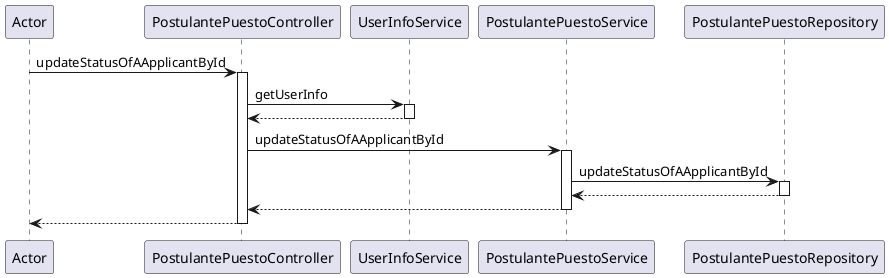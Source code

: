 @startuml
participant Actor
Actor -> PostulantePuestoController : updateStatusOfAApplicantById
activate PostulantePuestoController
PostulantePuestoController -> UserInfoService : getUserInfo
activate UserInfoService
UserInfoService --> PostulantePuestoController
deactivate UserInfoService
PostulantePuestoController -> PostulantePuestoService : updateStatusOfAApplicantById
activate PostulantePuestoService
PostulantePuestoService -> PostulantePuestoRepository : updateStatusOfAApplicantById
activate PostulantePuestoRepository
PostulantePuestoRepository --> PostulantePuestoService
deactivate PostulantePuestoRepository
PostulantePuestoService --> PostulantePuestoController
deactivate PostulantePuestoService
return
@enduml